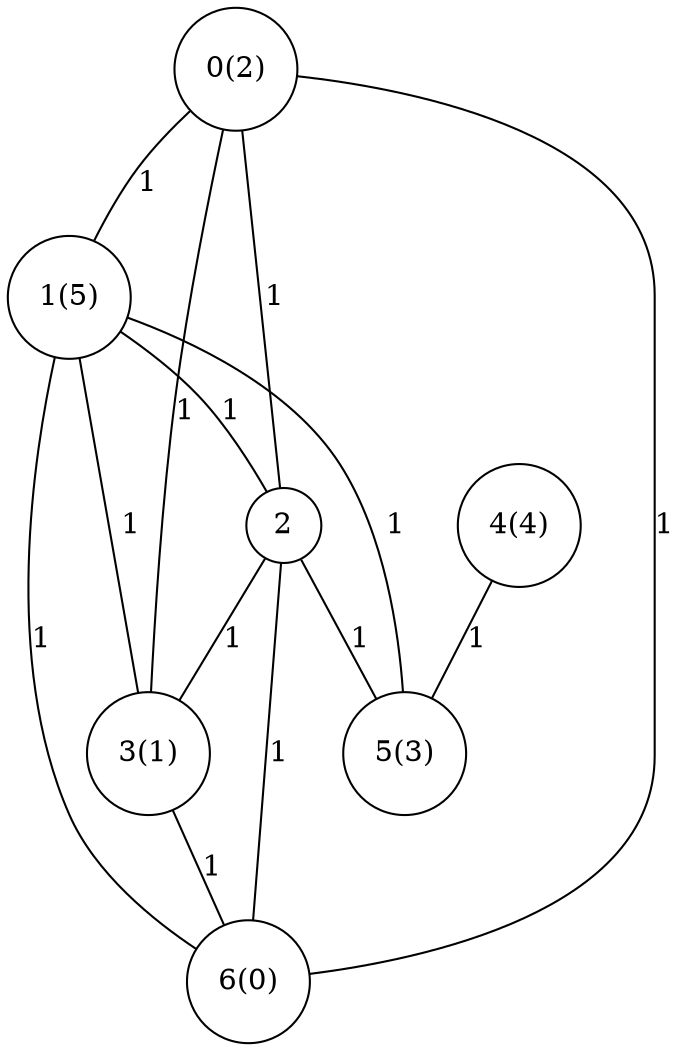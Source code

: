 graph
{
	node [shape=circle, label="0(2)"] 0;
	node [shape=circle, label="1(5)"] 1;
	node [shape=circle, label="2"] 2;
	node [shape=circle, label="3(1)"] 3;
	node [shape=circle, label="4(4)"] 4;
	node [shape=circle, label="5(3)"] 5;
	node [shape=circle, label="6(0)"] 6;
	0 -- 1 [label="1"]
	0 -- 2 [label="1"]
	0 -- 3 [label="1"]
	0 -- 6 [label="1"]
	1 -- 2 [label="1"]
	1 -- 3 [label="1"]
	1 -- 5 [label="1"]
	1 -- 6 [label="1"]
	2 -- 3 [label="1"]
	2 -- 5 [label="1"]
	2 -- 6 [label="1"]
	3 -- 6 [label="1"]
	4 -- 5 [label="1"]
}
